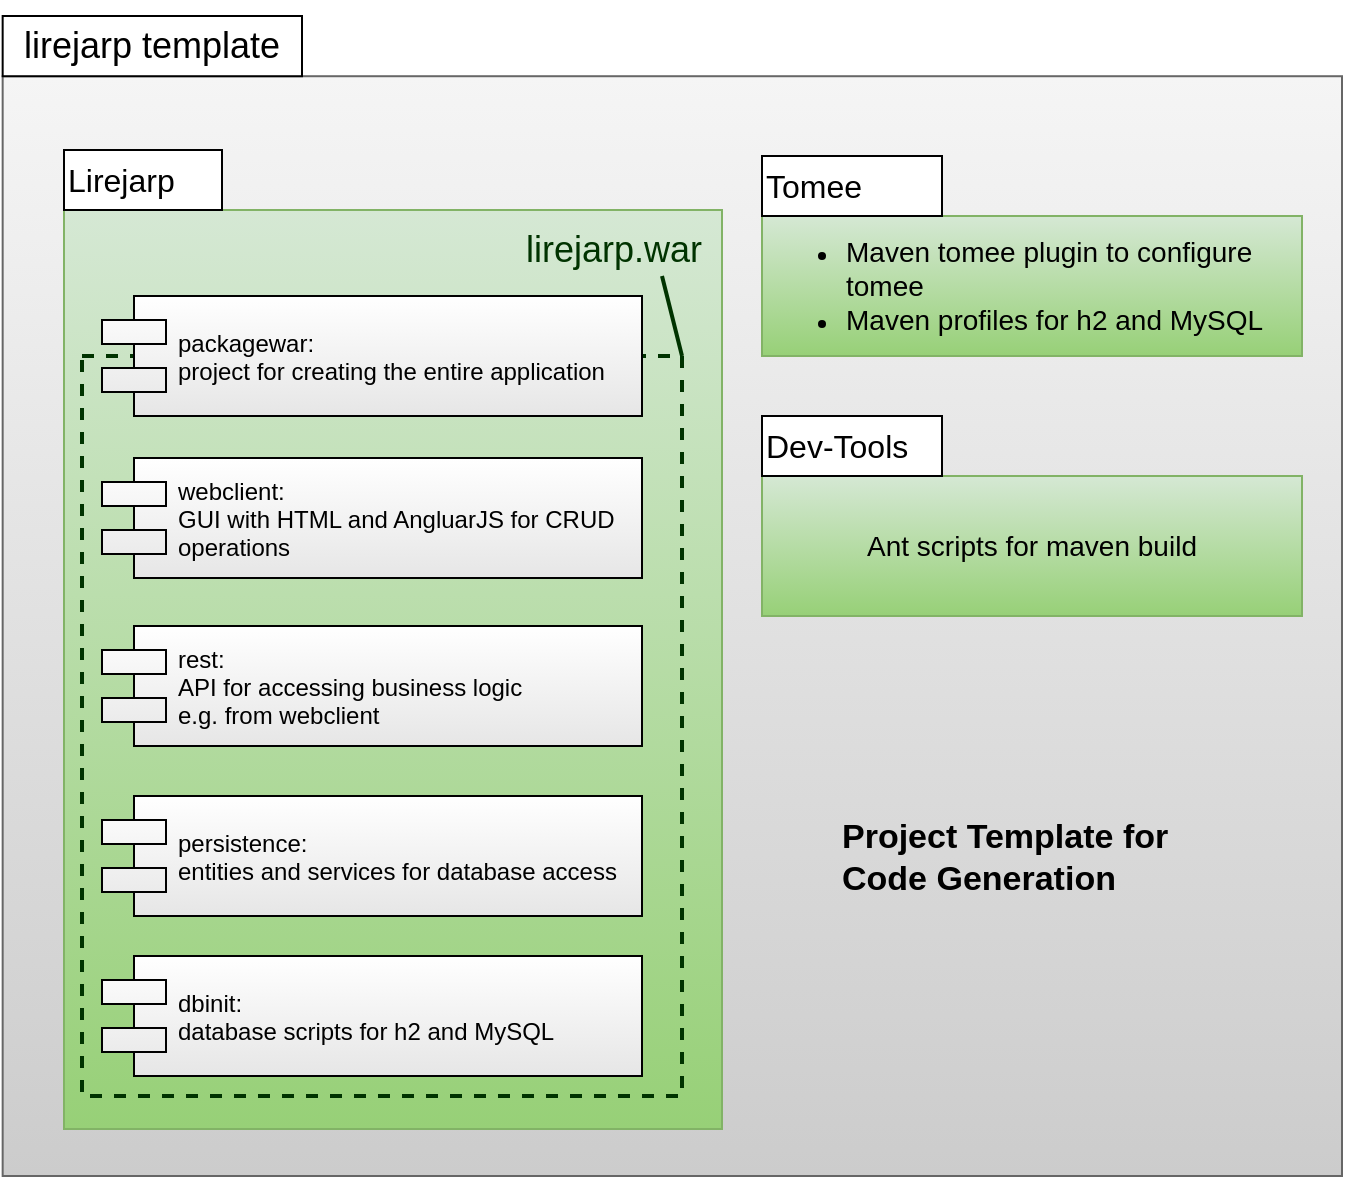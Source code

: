 <mxfile version="12.4.8" type="gitlab">
  <diagram id="GdGLMfevB64v4QgqyTME" name="Page-1">
    <mxGraphModel dx="1408" dy="1816" grid="1" gridSize="10" guides="1" tooltips="1" connect="1" arrows="1" fold="1" page="1" pageScale="1" pageWidth="850" pageHeight="1100" math="0" shadow="0">
      <root>
        <mxCell id="0"/>
        <mxCell id="1" style="" parent="0"/>
        <mxCell id="LlLVEiTdEuNXF2CMYThY-5" value="" style="rounded=0;whiteSpace=wrap;html=1;fillColor=#f5f5f5;strokeColor=#666666;gradientColor=#CCCCCC;" vertex="1" parent="1">
          <mxGeometry x="0.33" y="30.11" width="669.67" height="549.89" as="geometry"/>
        </mxCell>
        <mxCell id="LlLVEiTdEuNXF2CMYThY-8" value="&lt;div align=&quot;left&quot;&gt;&lt;p&gt;&lt;font style=&quot;font-size: 18px&quot; face=&quot;Helvetica&quot;&gt;lirejarp template&lt;/font&gt;&lt;/p&gt;&lt;/div&gt;" style="rounded=0;whiteSpace=wrap;html=1;fontFamily=Comic Sans MS;" vertex="1" parent="1">
          <mxGeometry x="0.33" width="149.67" height="30.11" as="geometry"/>
        </mxCell>
        <mxCell id="LlLVEiTdEuNXF2CMYThY-14" value="parts" parent="0"/>
        <mxCell id="LlLVEiTdEuNXF2CMYThY-24" value="" style="rounded=0;whiteSpace=wrap;html=1;fontFamily=Comic Sans MS;fillColor=#d5e8d4;strokeColor=#82b366;gradientColor=#97d077;" vertex="1" parent="LlLVEiTdEuNXF2CMYThY-14">
          <mxGeometry x="31" y="97" width="329" height="459.5" as="geometry"/>
        </mxCell>
        <mxCell id="LlLVEiTdEuNXF2CMYThY-33" value="&lt;div&gt;&lt;br&gt;&lt;/div&gt;&lt;div&gt;&lt;br&gt;&lt;ul&gt;&lt;li&gt;&lt;font style=&quot;font-size: 14px&quot; face=&quot;Helvetica&quot;&gt;Maven tomee plugin to configure tomee&lt;/font&gt;&lt;/li&gt;&lt;li&gt;&lt;font style=&quot;font-size: 14px&quot; face=&quot;Helvetica&quot;&gt;Maven profiles for h2 and MySQL&lt;br&gt;&lt;/font&gt;&lt;/li&gt;&lt;/ul&gt;&lt;/div&gt;&lt;blockquote&gt;&lt;div&gt;&lt;div&gt;&lt;font style=&quot;font-size: 14px&quot; face=&quot;Helvetica&quot;&gt;&lt;br&gt;&lt;/font&gt;&lt;/div&gt;&lt;/div&gt;&lt;/blockquote&gt;" style="rounded=0;whiteSpace=wrap;html=1;fontFamily=Comic Sans MS;fillColor=#d5e8d4;strokeColor=#82b366;gradientColor=#97d077;align=left;verticalAlign=middle;" vertex="1" parent="LlLVEiTdEuNXF2CMYThY-14">
          <mxGeometry x="380" y="100" width="270" height="70" as="geometry"/>
        </mxCell>
        <mxCell id="LlLVEiTdEuNXF2CMYThY-36" value="&lt;div style=&quot;font-size: 16px&quot; align=&quot;left&quot;&gt;&lt;font style=&quot;font-size: 16px&quot;&gt;Tomee&lt;/font&gt;&lt;/div&gt;" style="rounded=0;whiteSpace=wrap;html=1;fontFamily=Helvetica;fontSize=18;align=left;" vertex="1" parent="LlLVEiTdEuNXF2CMYThY-14">
          <mxGeometry x="380" y="70" width="90" height="30" as="geometry"/>
        </mxCell>
        <mxCell id="LlLVEiTdEuNXF2CMYThY-37" value="&lt;font style=&quot;font-size: 14px&quot; face=&quot;Helvetica&quot;&gt;Ant scripts for maven build&lt;/font&gt;&lt;br&gt;" style="rounded=0;whiteSpace=wrap;html=1;fontFamily=Comic Sans MS;fillColor=#d5e8d4;strokeColor=#82b366;gradientColor=#97d077;shadow=0;" vertex="1" parent="LlLVEiTdEuNXF2CMYThY-14">
          <mxGeometry x="380" y="230" width="270" height="70" as="geometry"/>
        </mxCell>
        <mxCell id="LlLVEiTdEuNXF2CMYThY-38" value="&lt;font style=&quot;font-size: 16px&quot;&gt;Dev-Tools&lt;/font&gt;" style="rounded=0;whiteSpace=wrap;html=1;fontFamily=Helvetica;fontSize=18;align=left;" vertex="1" parent="LlLVEiTdEuNXF2CMYThY-14">
          <mxGeometry x="380" y="200" width="90" height="30" as="geometry"/>
        </mxCell>
        <mxCell id="LlLVEiTdEuNXF2CMYThY-40" value="" style="rounded=0;whiteSpace=wrap;html=1;dashed=1;strokeWidth=2;fontFamily=Helvetica;fontSize=18;align=left;fillColor=none;strokeColor=#003300;" vertex="1" parent="LlLVEiTdEuNXF2CMYThY-14">
          <mxGeometry x="40" y="170" width="300" height="370" as="geometry"/>
        </mxCell>
        <mxCell id="LlLVEiTdEuNXF2CMYThY-42" style="rounded=0;orthogonalLoop=1;jettySize=auto;html=1;entryX=1;entryY=0;entryDx=0;entryDy=0;fontFamily=Helvetica;fontSize=18;endArrow=none;endFill=0;strokeColor=#003300;strokeWidth=2;" edge="1" parent="LlLVEiTdEuNXF2CMYThY-14" target="LlLVEiTdEuNXF2CMYThY-40">
          <mxGeometry relative="1" as="geometry">
            <mxPoint x="330" y="130" as="sourcePoint"/>
          </mxGeometry>
        </mxCell>
        <mxCell id="LlLVEiTdEuNXF2CMYThY-41" value="&lt;font color=&quot;#003300&quot;&gt;lirejarp.war&lt;/font&gt;" style="text;html=1;strokeColor=none;fillColor=none;align=center;verticalAlign=middle;whiteSpace=wrap;rounded=0;dashed=1;fontFamily=Helvetica;fontSize=18;" vertex="1" parent="LlLVEiTdEuNXF2CMYThY-14">
          <mxGeometry x="286" y="106.5" width="40" height="20" as="geometry"/>
        </mxCell>
        <mxCell id="LlLVEiTdEuNXF2CMYThY-43" value="&lt;h1 style=&quot;font-size: 17px&quot;&gt;&lt;font style=&quot;font-size: 17px&quot;&gt;Project Template for Code Generation&lt;/font&gt;&lt;/h1&gt;" style="text;html=1;strokeColor=none;fillColor=none;spacing=5;spacingTop=-20;whiteSpace=wrap;overflow=hidden;rounded=0;dashed=1;fontFamily=Helvetica;fontSize=18;align=left;" vertex="1" parent="LlLVEiTdEuNXF2CMYThY-14">
          <mxGeometry x="415" y="400" width="190" height="120" as="geometry"/>
        </mxCell>
        <mxCell id="LlLVEiTdEuNXF2CMYThY-45" value="&lt;div style=&quot;font-size: 16px&quot; align=&quot;left&quot;&gt;&lt;font style=&quot;font-size: 16px&quot;&gt;Lirejarp&lt;/font&gt;&lt;/div&gt;" style="rounded=0;whiteSpace=wrap;html=1;fontFamily=Helvetica;fontSize=18;align=left;" vertex="1" parent="LlLVEiTdEuNXF2CMYThY-14">
          <mxGeometry x="31" y="67" width="79" height="30" as="geometry"/>
        </mxCell>
        <mxCell id="LlLVEiTdEuNXF2CMYThY-26" value="Components" parent="0"/>
        <mxCell id="LlLVEiTdEuNXF2CMYThY-27" value="packagewar:&#xa;project for creating the entire application" style="shape=component;align=left;spacingLeft=36;gradientColor=#E6E6E6;fontFamily=Helvetica;" vertex="1" parent="LlLVEiTdEuNXF2CMYThY-26">
          <mxGeometry x="50" y="140" width="270" height="60" as="geometry"/>
        </mxCell>
        <mxCell id="LlLVEiTdEuNXF2CMYThY-28" value="webclient:&#xa;GUI with HTML and AngluarJS for CRUD&#xa;operations" style="shape=component;align=left;spacingLeft=36;gradientColor=#E6E6E6;fontFamily=Helvetica;" vertex="1" parent="LlLVEiTdEuNXF2CMYThY-26">
          <mxGeometry x="50" y="221" width="270" height="60" as="geometry"/>
        </mxCell>
        <mxCell id="LlLVEiTdEuNXF2CMYThY-29" value="rest:&#xa;API for accessing business logic &#xa;e.g. from webclient" style="shape=component;align=left;spacingLeft=36;gradientColor=#E6E6E6;fontFamily=Helvetica;" vertex="1" parent="LlLVEiTdEuNXF2CMYThY-26">
          <mxGeometry x="50" y="305" width="270" height="60" as="geometry"/>
        </mxCell>
        <mxCell id="LlLVEiTdEuNXF2CMYThY-30" value="persistence:&#xa;entities and services for database access" style="shape=component;align=left;spacingLeft=36;gradientColor=#E6E6E6;fontFamily=Helvetica;" vertex="1" parent="LlLVEiTdEuNXF2CMYThY-26">
          <mxGeometry x="50" y="390" width="270" height="60" as="geometry"/>
        </mxCell>
        <mxCell id="LlLVEiTdEuNXF2CMYThY-31" value="dbinit:&#xa;database scripts for h2 and MySQL" style="shape=component;align=left;spacingLeft=36;gradientColor=#E6E6E6;fontFamily=Helvetica;" vertex="1" parent="LlLVEiTdEuNXF2CMYThY-26">
          <mxGeometry x="50" y="470" width="270" height="60" as="geometry"/>
        </mxCell>
      </root>
    </mxGraphModel>
  </diagram>
</mxfile>
